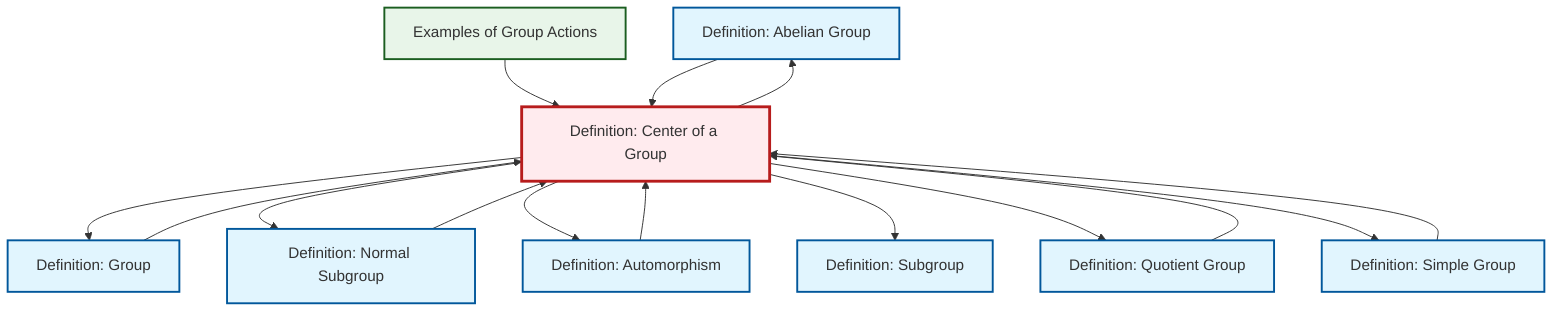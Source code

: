graph TD
    classDef definition fill:#e1f5fe,stroke:#01579b,stroke-width:2px
    classDef theorem fill:#f3e5f5,stroke:#4a148c,stroke-width:2px
    classDef axiom fill:#fff3e0,stroke:#e65100,stroke-width:2px
    classDef example fill:#e8f5e9,stroke:#1b5e20,stroke-width:2px
    classDef current fill:#ffebee,stroke:#b71c1c,stroke-width:3px
    def-abelian-group["Definition: Abelian Group"]:::definition
    def-center-of-group["Definition: Center of a Group"]:::definition
    def-quotient-group["Definition: Quotient Group"]:::definition
    ex-group-action-examples["Examples of Group Actions"]:::example
    def-automorphism["Definition: Automorphism"]:::definition
    def-simple-group["Definition: Simple Group"]:::definition
    def-group["Definition: Group"]:::definition
    def-normal-subgroup["Definition: Normal Subgroup"]:::definition
    def-subgroup["Definition: Subgroup"]:::definition
    ex-group-action-examples --> def-center-of-group
    def-center-of-group --> def-group
    def-center-of-group --> def-normal-subgroup
    def-abelian-group --> def-center-of-group
    def-center-of-group --> def-automorphism
    def-normal-subgroup --> def-center-of-group
    def-center-of-group --> def-subgroup
    def-group --> def-center-of-group
    def-center-of-group --> def-quotient-group
    def-quotient-group --> def-center-of-group
    def-center-of-group --> def-abelian-group
    def-simple-group --> def-center-of-group
    def-automorphism --> def-center-of-group
    def-center-of-group --> def-simple-group
    class def-center-of-group current